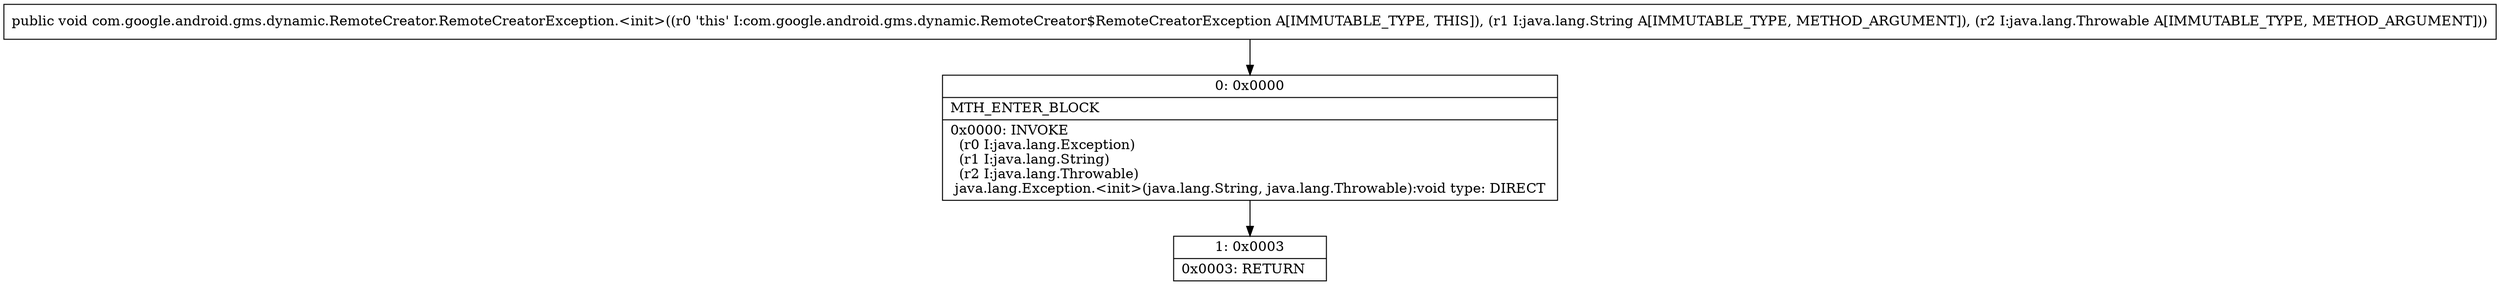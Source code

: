 digraph "CFG forcom.google.android.gms.dynamic.RemoteCreator.RemoteCreatorException.\<init\>(Ljava\/lang\/String;Ljava\/lang\/Throwable;)V" {
Node_0 [shape=record,label="{0\:\ 0x0000|MTH_ENTER_BLOCK\l|0x0000: INVOKE  \l  (r0 I:java.lang.Exception)\l  (r1 I:java.lang.String)\l  (r2 I:java.lang.Throwable)\l java.lang.Exception.\<init\>(java.lang.String, java.lang.Throwable):void type: DIRECT \l}"];
Node_1 [shape=record,label="{1\:\ 0x0003|0x0003: RETURN   \l}"];
MethodNode[shape=record,label="{public void com.google.android.gms.dynamic.RemoteCreator.RemoteCreatorException.\<init\>((r0 'this' I:com.google.android.gms.dynamic.RemoteCreator$RemoteCreatorException A[IMMUTABLE_TYPE, THIS]), (r1 I:java.lang.String A[IMMUTABLE_TYPE, METHOD_ARGUMENT]), (r2 I:java.lang.Throwable A[IMMUTABLE_TYPE, METHOD_ARGUMENT])) }"];
MethodNode -> Node_0;
Node_0 -> Node_1;
}

